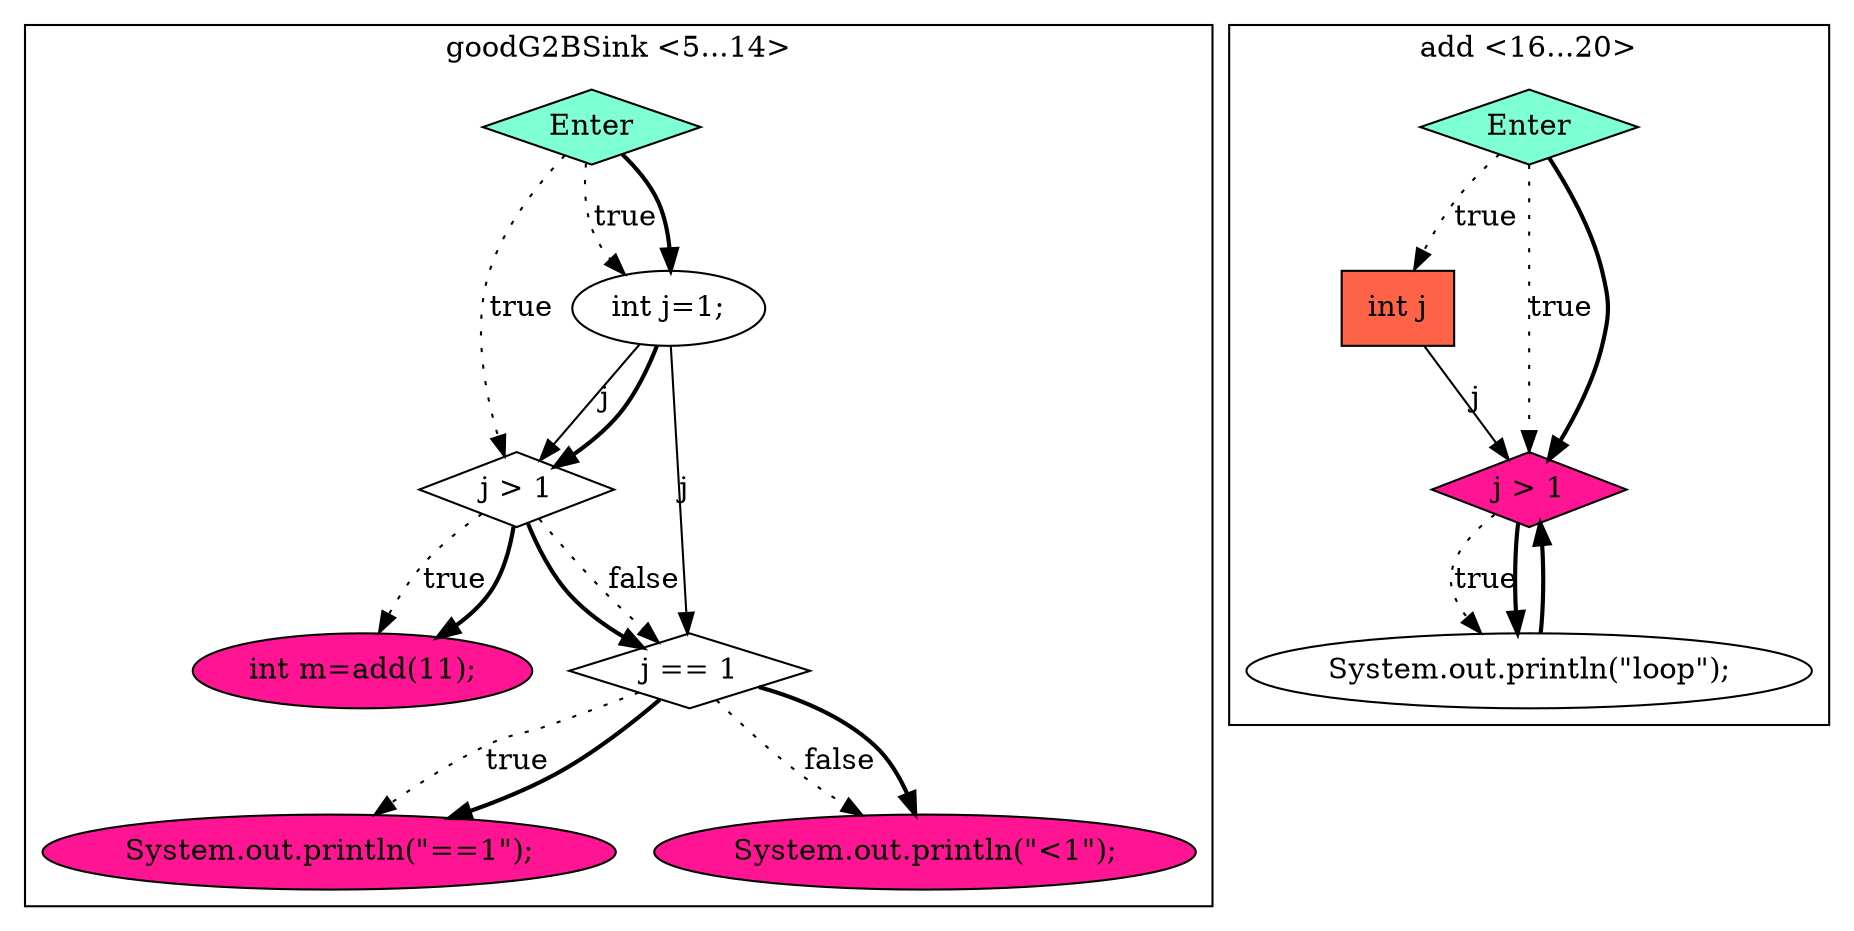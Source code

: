 digraph PDG {

subgraph cluster0 {
label = "goodG2BSink <5...14>";
0.3 [style = filled, label = "j == 1", fillcolor = white, shape = diamond];
0.4 [style = filled, label = "System.out.println(\"==1\");
", fillcolor = deeppink, shape = ellipse];
0.1 [style = filled, label = "j > 1", fillcolor = white, shape = diamond];
0.5 [style = filled, label = "System.out.println(\"<1\");
", fillcolor = deeppink, shape = ellipse];
0.6 [style = filled, label = "Enter", fillcolor = aquamarine, shape = diamond];
0.2 [style = filled, label = "int m=add(11);
", fillcolor = deeppink, shape = ellipse];
0.0 [style = filled, label = "int j=1;
", fillcolor = white, shape = ellipse];
0.0 -> 0.1 [style = solid, label="j"];
0.0 -> 0.1 [style = bold, label=""];
0.0 -> 0.3 [style = solid, label="j"];
0.1 -> 0.2 [style = dotted, label="true"];
0.1 -> 0.2 [style = bold, label=""];
0.1 -> 0.3 [style = dotted, label="false"];
0.1 -> 0.3 [style = bold, label=""];
0.3 -> 0.4 [style = dotted, label="true"];
0.3 -> 0.4 [style = bold, label=""];
0.3 -> 0.5 [style = dotted, label="false"];
0.3 -> 0.5 [style = bold, label=""];
0.6 -> 0.0 [style = dotted, label="true"];
0.6 -> 0.0 [style = bold, label=""];
0.6 -> 0.1 [style = dotted, label="true"];
}
subgraph cluster1 {
label = "add <16...20>";
1.0 [style = filled, label = "int j", fillcolor = tomato, shape = box];
1.1 [style = filled, label = "j > 1", fillcolor = deeppink, shape = diamond];
1.3 [style = filled, label = "Enter", fillcolor = aquamarine, shape = diamond];
1.2 [style = filled, label = "System.out.println(\"loop\");
", fillcolor = white, shape = ellipse];
1.0 -> 1.1 [style = solid, label="j"];
1.1 -> 1.2 [style = dotted, label="true"];
1.1 -> 1.2 [style = bold, label=""];
1.2 -> 1.1 [style = bold, label=""];
1.3 -> 1.0 [style = dotted, label="true"];
1.3 -> 1.1 [style = dotted, label="true"];
1.3 -> 1.1 [style = bold, label=""];
}
}